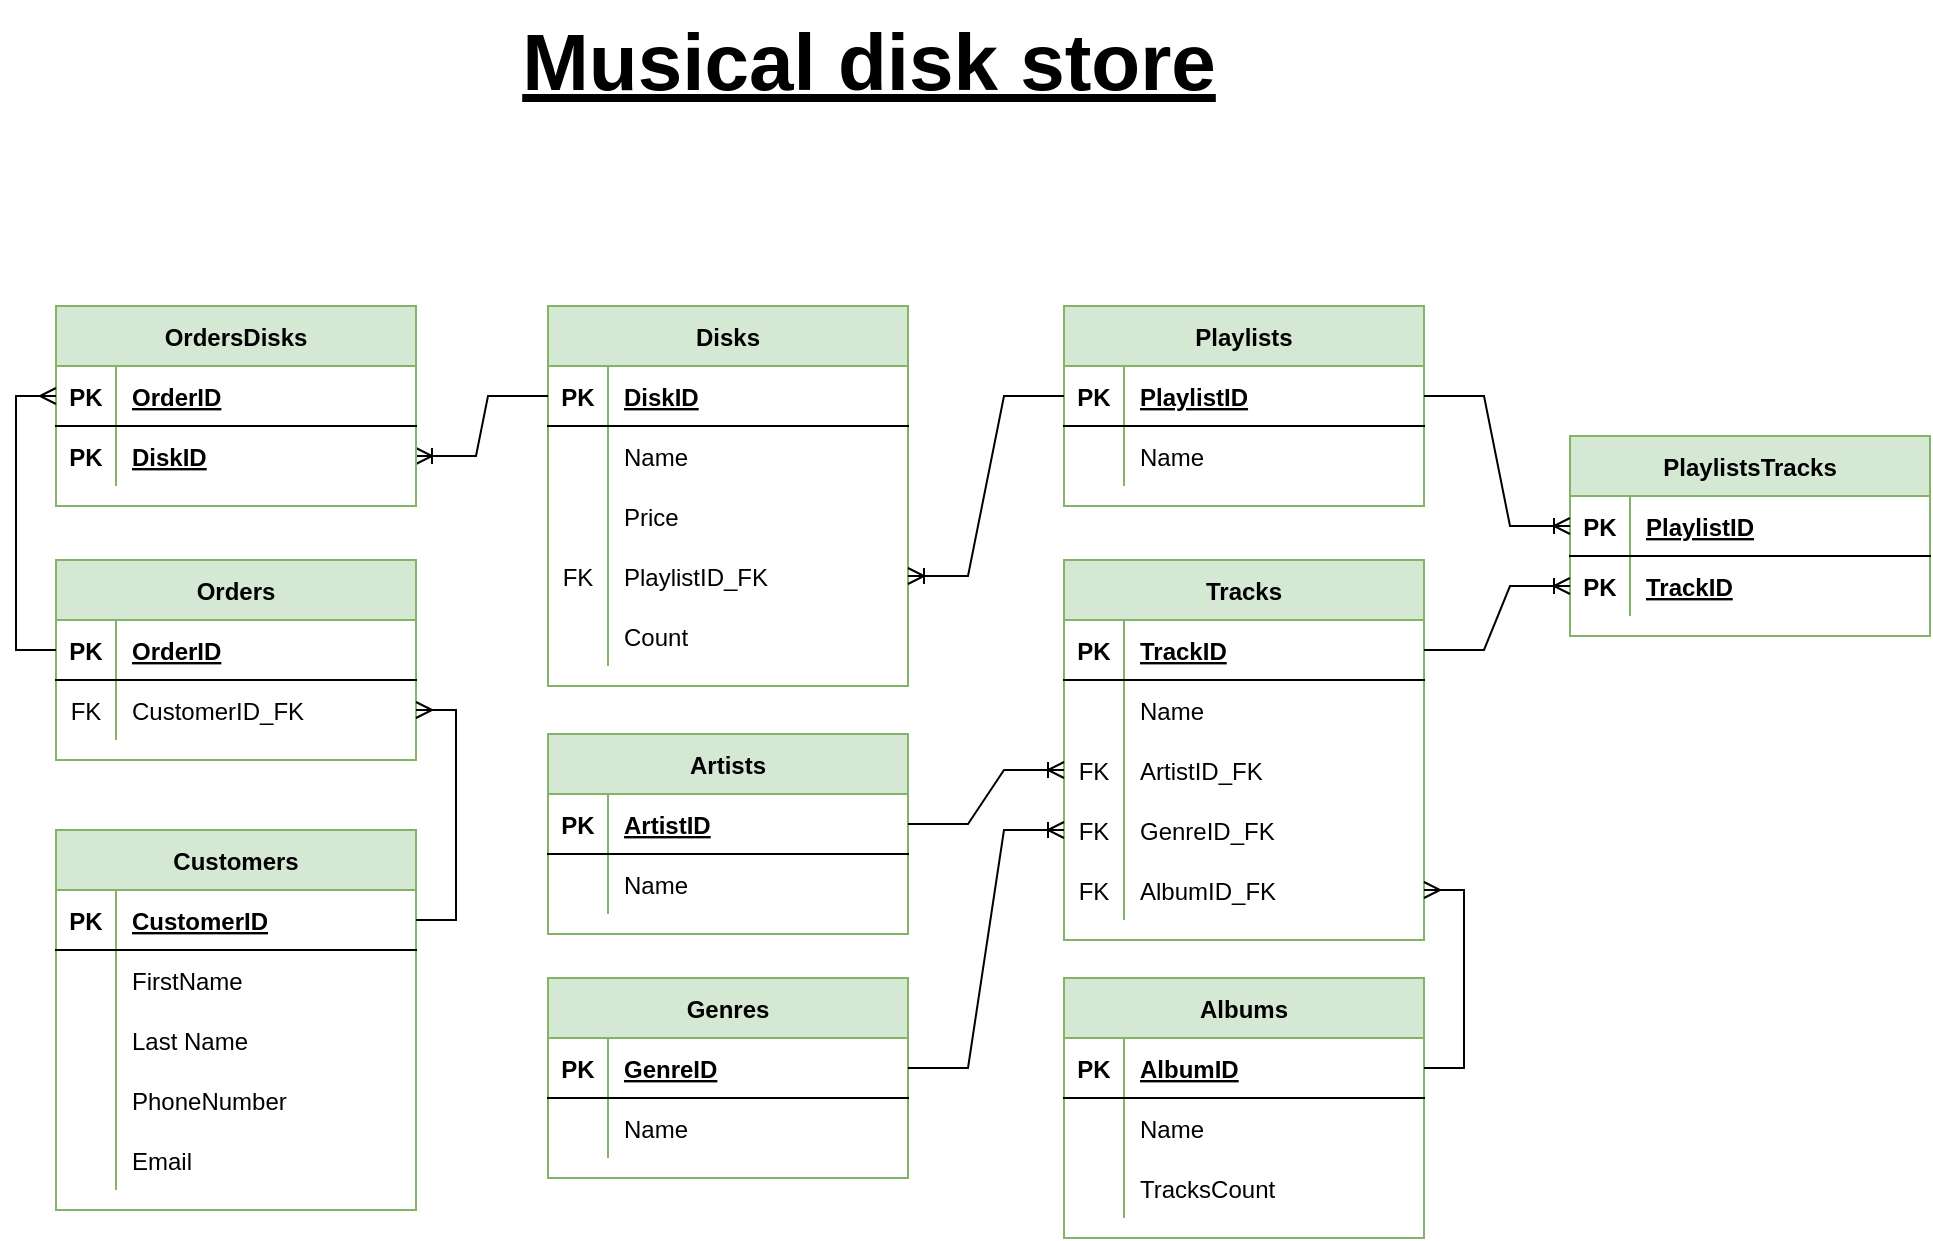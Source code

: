 <mxfile version="20.3.0" type="device"><diagram id="OMumP0ooVzmJaMu2diGv" name="Страница 1"><mxGraphModel dx="1221" dy="775" grid="0" gridSize="10" guides="1" tooltips="1" connect="1" arrows="1" fold="1" page="1" pageScale="1" pageWidth="1600" pageHeight="900" math="0" shadow="0"><root><mxCell id="0"/><mxCell id="1" parent="0"/><mxCell id="_Sg_BV7rHepRt1auxHjf-1" value="Disks" style="shape=table;startSize=30;container=1;collapsible=1;childLayout=tableLayout;fixedRows=1;rowLines=0;fontStyle=1;align=center;resizeLast=1;fillColor=#d5e8d4;strokeColor=#82b366;" vertex="1" parent="1"><mxGeometry x="588" y="301" width="180" height="190" as="geometry"/></mxCell><mxCell id="_Sg_BV7rHepRt1auxHjf-2" value="" style="shape=tableRow;horizontal=0;startSize=0;swimlaneHead=0;swimlaneBody=0;fillColor=none;collapsible=0;dropTarget=0;points=[[0,0.5],[1,0.5]];portConstraint=eastwest;top=0;left=0;right=0;bottom=1;" vertex="1" parent="_Sg_BV7rHepRt1auxHjf-1"><mxGeometry y="30" width="180" height="30" as="geometry"/></mxCell><mxCell id="_Sg_BV7rHepRt1auxHjf-3" value="PK" style="shape=partialRectangle;connectable=0;fillColor=none;top=0;left=0;bottom=0;right=0;fontStyle=1;overflow=hidden;" vertex="1" parent="_Sg_BV7rHepRt1auxHjf-2"><mxGeometry width="30" height="30" as="geometry"><mxRectangle width="30" height="30" as="alternateBounds"/></mxGeometry></mxCell><mxCell id="_Sg_BV7rHepRt1auxHjf-4" value="DiskID" style="shape=partialRectangle;connectable=0;fillColor=none;top=0;left=0;bottom=0;right=0;align=left;spacingLeft=6;fontStyle=5;overflow=hidden;" vertex="1" parent="_Sg_BV7rHepRt1auxHjf-2"><mxGeometry x="30" width="150" height="30" as="geometry"><mxRectangle width="150" height="30" as="alternateBounds"/></mxGeometry></mxCell><mxCell id="_Sg_BV7rHepRt1auxHjf-5" value="" style="shape=tableRow;horizontal=0;startSize=0;swimlaneHead=0;swimlaneBody=0;fillColor=none;collapsible=0;dropTarget=0;points=[[0,0.5],[1,0.5]];portConstraint=eastwest;top=0;left=0;right=0;bottom=0;" vertex="1" parent="_Sg_BV7rHepRt1auxHjf-1"><mxGeometry y="60" width="180" height="30" as="geometry"/></mxCell><mxCell id="_Sg_BV7rHepRt1auxHjf-6" value="" style="shape=partialRectangle;connectable=0;fillColor=none;top=0;left=0;bottom=0;right=0;editable=1;overflow=hidden;" vertex="1" parent="_Sg_BV7rHepRt1auxHjf-5"><mxGeometry width="30" height="30" as="geometry"><mxRectangle width="30" height="30" as="alternateBounds"/></mxGeometry></mxCell><mxCell id="_Sg_BV7rHepRt1auxHjf-7" value="Name" style="shape=partialRectangle;connectable=0;fillColor=none;top=0;left=0;bottom=0;right=0;align=left;spacingLeft=6;overflow=hidden;" vertex="1" parent="_Sg_BV7rHepRt1auxHjf-5"><mxGeometry x="30" width="150" height="30" as="geometry"><mxRectangle width="150" height="30" as="alternateBounds"/></mxGeometry></mxCell><mxCell id="_Sg_BV7rHepRt1auxHjf-8" value="" style="shape=tableRow;horizontal=0;startSize=0;swimlaneHead=0;swimlaneBody=0;fillColor=none;collapsible=0;dropTarget=0;points=[[0,0.5],[1,0.5]];portConstraint=eastwest;top=0;left=0;right=0;bottom=0;" vertex="1" parent="_Sg_BV7rHepRt1auxHjf-1"><mxGeometry y="90" width="180" height="30" as="geometry"/></mxCell><mxCell id="_Sg_BV7rHepRt1auxHjf-9" value="" style="shape=partialRectangle;connectable=0;fillColor=none;top=0;left=0;bottom=0;right=0;editable=1;overflow=hidden;" vertex="1" parent="_Sg_BV7rHepRt1auxHjf-8"><mxGeometry width="30" height="30" as="geometry"><mxRectangle width="30" height="30" as="alternateBounds"/></mxGeometry></mxCell><mxCell id="_Sg_BV7rHepRt1auxHjf-10" value="Price" style="shape=partialRectangle;connectable=0;fillColor=none;top=0;left=0;bottom=0;right=0;align=left;spacingLeft=6;overflow=hidden;" vertex="1" parent="_Sg_BV7rHepRt1auxHjf-8"><mxGeometry x="30" width="150" height="30" as="geometry"><mxRectangle width="150" height="30" as="alternateBounds"/></mxGeometry></mxCell><mxCell id="_Sg_BV7rHepRt1auxHjf-53" value="" style="shape=tableRow;horizontal=0;startSize=0;swimlaneHead=0;swimlaneBody=0;fillColor=none;collapsible=0;dropTarget=0;points=[[0,0.5],[1,0.5]];portConstraint=eastwest;top=0;left=0;right=0;bottom=0;" vertex="1" parent="_Sg_BV7rHepRt1auxHjf-1"><mxGeometry y="120" width="180" height="30" as="geometry"/></mxCell><mxCell id="_Sg_BV7rHepRt1auxHjf-54" value="FK" style="shape=partialRectangle;connectable=0;fillColor=none;top=0;left=0;bottom=0;right=0;editable=1;overflow=hidden;" vertex="1" parent="_Sg_BV7rHepRt1auxHjf-53"><mxGeometry width="30" height="30" as="geometry"><mxRectangle width="30" height="30" as="alternateBounds"/></mxGeometry></mxCell><mxCell id="_Sg_BV7rHepRt1auxHjf-55" value="PlaylistID_FK" style="shape=partialRectangle;connectable=0;fillColor=none;top=0;left=0;bottom=0;right=0;align=left;spacingLeft=6;overflow=hidden;" vertex="1" parent="_Sg_BV7rHepRt1auxHjf-53"><mxGeometry x="30" width="150" height="30" as="geometry"><mxRectangle width="150" height="30" as="alternateBounds"/></mxGeometry></mxCell><mxCell id="_Sg_BV7rHepRt1auxHjf-140" value="" style="shape=tableRow;horizontal=0;startSize=0;swimlaneHead=0;swimlaneBody=0;fillColor=none;collapsible=0;dropTarget=0;points=[[0,0.5],[1,0.5]];portConstraint=eastwest;top=0;left=0;right=0;bottom=0;" vertex="1" parent="_Sg_BV7rHepRt1auxHjf-1"><mxGeometry y="150" width="180" height="30" as="geometry"/></mxCell><mxCell id="_Sg_BV7rHepRt1auxHjf-141" value="" style="shape=partialRectangle;connectable=0;fillColor=none;top=0;left=0;bottom=0;right=0;editable=1;overflow=hidden;" vertex="1" parent="_Sg_BV7rHepRt1auxHjf-140"><mxGeometry width="30" height="30" as="geometry"><mxRectangle width="30" height="30" as="alternateBounds"/></mxGeometry></mxCell><mxCell id="_Sg_BV7rHepRt1auxHjf-142" value="Count" style="shape=partialRectangle;connectable=0;fillColor=none;top=0;left=0;bottom=0;right=0;align=left;spacingLeft=6;overflow=hidden;" vertex="1" parent="_Sg_BV7rHepRt1auxHjf-140"><mxGeometry x="30" width="150" height="30" as="geometry"><mxRectangle width="150" height="30" as="alternateBounds"/></mxGeometry></mxCell><mxCell id="_Sg_BV7rHepRt1auxHjf-14" value="Artists" style="shape=table;startSize=30;container=1;collapsible=1;childLayout=tableLayout;fixedRows=1;rowLines=0;fontStyle=1;align=center;resizeLast=1;fillColor=#d5e8d4;strokeColor=#82b366;" vertex="1" parent="1"><mxGeometry x="588" y="515" width="180" height="100" as="geometry"/></mxCell><mxCell id="_Sg_BV7rHepRt1auxHjf-15" value="" style="shape=tableRow;horizontal=0;startSize=0;swimlaneHead=0;swimlaneBody=0;fillColor=none;collapsible=0;dropTarget=0;points=[[0,0.5],[1,0.5]];portConstraint=eastwest;top=0;left=0;right=0;bottom=1;" vertex="1" parent="_Sg_BV7rHepRt1auxHjf-14"><mxGeometry y="30" width="180" height="30" as="geometry"/></mxCell><mxCell id="_Sg_BV7rHepRt1auxHjf-16" value="PK" style="shape=partialRectangle;connectable=0;fillColor=none;top=0;left=0;bottom=0;right=0;fontStyle=1;overflow=hidden;" vertex="1" parent="_Sg_BV7rHepRt1auxHjf-15"><mxGeometry width="30" height="30" as="geometry"><mxRectangle width="30" height="30" as="alternateBounds"/></mxGeometry></mxCell><mxCell id="_Sg_BV7rHepRt1auxHjf-17" value="ArtistID" style="shape=partialRectangle;connectable=0;fillColor=none;top=0;left=0;bottom=0;right=0;align=left;spacingLeft=6;fontStyle=5;overflow=hidden;" vertex="1" parent="_Sg_BV7rHepRt1auxHjf-15"><mxGeometry x="30" width="150" height="30" as="geometry"><mxRectangle width="150" height="30" as="alternateBounds"/></mxGeometry></mxCell><mxCell id="_Sg_BV7rHepRt1auxHjf-18" value="" style="shape=tableRow;horizontal=0;startSize=0;swimlaneHead=0;swimlaneBody=0;fillColor=none;collapsible=0;dropTarget=0;points=[[0,0.5],[1,0.5]];portConstraint=eastwest;top=0;left=0;right=0;bottom=0;" vertex="1" parent="_Sg_BV7rHepRt1auxHjf-14"><mxGeometry y="60" width="180" height="30" as="geometry"/></mxCell><mxCell id="_Sg_BV7rHepRt1auxHjf-19" value="" style="shape=partialRectangle;connectable=0;fillColor=none;top=0;left=0;bottom=0;right=0;editable=1;overflow=hidden;" vertex="1" parent="_Sg_BV7rHepRt1auxHjf-18"><mxGeometry width="30" height="30" as="geometry"><mxRectangle width="30" height="30" as="alternateBounds"/></mxGeometry></mxCell><mxCell id="_Sg_BV7rHepRt1auxHjf-20" value="Name" style="shape=partialRectangle;connectable=0;fillColor=none;top=0;left=0;bottom=0;right=0;align=left;spacingLeft=6;overflow=hidden;" vertex="1" parent="_Sg_BV7rHepRt1auxHjf-18"><mxGeometry x="30" width="150" height="30" as="geometry"><mxRectangle width="150" height="30" as="alternateBounds"/></mxGeometry></mxCell><mxCell id="_Sg_BV7rHepRt1auxHjf-27" value="Genres" style="shape=table;startSize=30;container=1;collapsible=1;childLayout=tableLayout;fixedRows=1;rowLines=0;fontStyle=1;align=center;resizeLast=1;fillColor=#d5e8d4;strokeColor=#82b366;" vertex="1" parent="1"><mxGeometry x="588" y="637" width="180" height="100" as="geometry"/></mxCell><mxCell id="_Sg_BV7rHepRt1auxHjf-28" value="" style="shape=tableRow;horizontal=0;startSize=0;swimlaneHead=0;swimlaneBody=0;fillColor=none;collapsible=0;dropTarget=0;points=[[0,0.5],[1,0.5]];portConstraint=eastwest;top=0;left=0;right=0;bottom=1;" vertex="1" parent="_Sg_BV7rHepRt1auxHjf-27"><mxGeometry y="30" width="180" height="30" as="geometry"/></mxCell><mxCell id="_Sg_BV7rHepRt1auxHjf-29" value="PK" style="shape=partialRectangle;connectable=0;fillColor=none;top=0;left=0;bottom=0;right=0;fontStyle=1;overflow=hidden;" vertex="1" parent="_Sg_BV7rHepRt1auxHjf-28"><mxGeometry width="30" height="30" as="geometry"><mxRectangle width="30" height="30" as="alternateBounds"/></mxGeometry></mxCell><mxCell id="_Sg_BV7rHepRt1auxHjf-30" value="GenreID" style="shape=partialRectangle;connectable=0;fillColor=none;top=0;left=0;bottom=0;right=0;align=left;spacingLeft=6;fontStyle=5;overflow=hidden;" vertex="1" parent="_Sg_BV7rHepRt1auxHjf-28"><mxGeometry x="30" width="150" height="30" as="geometry"><mxRectangle width="150" height="30" as="alternateBounds"/></mxGeometry></mxCell><mxCell id="_Sg_BV7rHepRt1auxHjf-31" value="" style="shape=tableRow;horizontal=0;startSize=0;swimlaneHead=0;swimlaneBody=0;fillColor=none;collapsible=0;dropTarget=0;points=[[0,0.5],[1,0.5]];portConstraint=eastwest;top=0;left=0;right=0;bottom=0;" vertex="1" parent="_Sg_BV7rHepRt1auxHjf-27"><mxGeometry y="60" width="180" height="30" as="geometry"/></mxCell><mxCell id="_Sg_BV7rHepRt1auxHjf-32" value="" style="shape=partialRectangle;connectable=0;fillColor=none;top=0;left=0;bottom=0;right=0;editable=1;overflow=hidden;" vertex="1" parent="_Sg_BV7rHepRt1auxHjf-31"><mxGeometry width="30" height="30" as="geometry"><mxRectangle width="30" height="30" as="alternateBounds"/></mxGeometry></mxCell><mxCell id="_Sg_BV7rHepRt1auxHjf-33" value="Name" style="shape=partialRectangle;connectable=0;fillColor=none;top=0;left=0;bottom=0;right=0;align=left;spacingLeft=6;overflow=hidden;" vertex="1" parent="_Sg_BV7rHepRt1auxHjf-31"><mxGeometry x="30" width="150" height="30" as="geometry"><mxRectangle width="150" height="30" as="alternateBounds"/></mxGeometry></mxCell><mxCell id="_Sg_BV7rHepRt1auxHjf-57" value="Tracks" style="shape=table;startSize=30;container=1;collapsible=1;childLayout=tableLayout;fixedRows=1;rowLines=0;fontStyle=1;align=center;resizeLast=1;fillColor=#d5e8d4;strokeColor=#82b366;" vertex="1" parent="1"><mxGeometry x="846" y="428" width="180" height="190" as="geometry"/></mxCell><mxCell id="_Sg_BV7rHepRt1auxHjf-58" value="" style="shape=tableRow;horizontal=0;startSize=0;swimlaneHead=0;swimlaneBody=0;fillColor=none;collapsible=0;dropTarget=0;points=[[0,0.5],[1,0.5]];portConstraint=eastwest;top=0;left=0;right=0;bottom=1;" vertex="1" parent="_Sg_BV7rHepRt1auxHjf-57"><mxGeometry y="30" width="180" height="30" as="geometry"/></mxCell><mxCell id="_Sg_BV7rHepRt1auxHjf-59" value="PK" style="shape=partialRectangle;connectable=0;fillColor=none;top=0;left=0;bottom=0;right=0;fontStyle=1;overflow=hidden;" vertex="1" parent="_Sg_BV7rHepRt1auxHjf-58"><mxGeometry width="30" height="30" as="geometry"><mxRectangle width="30" height="30" as="alternateBounds"/></mxGeometry></mxCell><mxCell id="_Sg_BV7rHepRt1auxHjf-60" value="TrackID" style="shape=partialRectangle;connectable=0;fillColor=none;top=0;left=0;bottom=0;right=0;align=left;spacingLeft=6;fontStyle=5;overflow=hidden;" vertex="1" parent="_Sg_BV7rHepRt1auxHjf-58"><mxGeometry x="30" width="150" height="30" as="geometry"><mxRectangle width="150" height="30" as="alternateBounds"/></mxGeometry></mxCell><mxCell id="_Sg_BV7rHepRt1auxHjf-61" value="" style="shape=tableRow;horizontal=0;startSize=0;swimlaneHead=0;swimlaneBody=0;fillColor=none;collapsible=0;dropTarget=0;points=[[0,0.5],[1,0.5]];portConstraint=eastwest;top=0;left=0;right=0;bottom=0;" vertex="1" parent="_Sg_BV7rHepRt1auxHjf-57"><mxGeometry y="60" width="180" height="30" as="geometry"/></mxCell><mxCell id="_Sg_BV7rHepRt1auxHjf-62" value="" style="shape=partialRectangle;connectable=0;fillColor=none;top=0;left=0;bottom=0;right=0;editable=1;overflow=hidden;" vertex="1" parent="_Sg_BV7rHepRt1auxHjf-61"><mxGeometry width="30" height="30" as="geometry"><mxRectangle width="30" height="30" as="alternateBounds"/></mxGeometry></mxCell><mxCell id="_Sg_BV7rHepRt1auxHjf-63" value="Name" style="shape=partialRectangle;connectable=0;fillColor=none;top=0;left=0;bottom=0;right=0;align=left;spacingLeft=6;overflow=hidden;" vertex="1" parent="_Sg_BV7rHepRt1auxHjf-61"><mxGeometry x="30" width="150" height="30" as="geometry"><mxRectangle width="150" height="30" as="alternateBounds"/></mxGeometry></mxCell><mxCell id="_Sg_BV7rHepRt1auxHjf-67" value="" style="shape=tableRow;horizontal=0;startSize=0;swimlaneHead=0;swimlaneBody=0;fillColor=none;collapsible=0;dropTarget=0;points=[[0,0.5],[1,0.5]];portConstraint=eastwest;top=0;left=0;right=0;bottom=0;" vertex="1" parent="_Sg_BV7rHepRt1auxHjf-57"><mxGeometry y="90" width="180" height="30" as="geometry"/></mxCell><mxCell id="_Sg_BV7rHepRt1auxHjf-68" value="FK" style="shape=partialRectangle;connectable=0;fillColor=none;top=0;left=0;bottom=0;right=0;editable=1;overflow=hidden;" vertex="1" parent="_Sg_BV7rHepRt1auxHjf-67"><mxGeometry width="30" height="30" as="geometry"><mxRectangle width="30" height="30" as="alternateBounds"/></mxGeometry></mxCell><mxCell id="_Sg_BV7rHepRt1auxHjf-69" value="ArtistID_FK" style="shape=partialRectangle;connectable=0;fillColor=none;top=0;left=0;bottom=0;right=0;align=left;spacingLeft=6;overflow=hidden;" vertex="1" parent="_Sg_BV7rHepRt1auxHjf-67"><mxGeometry x="30" width="150" height="30" as="geometry"><mxRectangle width="150" height="30" as="alternateBounds"/></mxGeometry></mxCell><mxCell id="_Sg_BV7rHepRt1auxHjf-77" value="" style="shape=tableRow;horizontal=0;startSize=0;swimlaneHead=0;swimlaneBody=0;fillColor=none;collapsible=0;dropTarget=0;points=[[0,0.5],[1,0.5]];portConstraint=eastwest;top=0;left=0;right=0;bottom=0;" vertex="1" parent="_Sg_BV7rHepRt1auxHjf-57"><mxGeometry y="120" width="180" height="30" as="geometry"/></mxCell><mxCell id="_Sg_BV7rHepRt1auxHjf-78" value="FK" style="shape=partialRectangle;connectable=0;fillColor=none;top=0;left=0;bottom=0;right=0;editable=1;overflow=hidden;" vertex="1" parent="_Sg_BV7rHepRt1auxHjf-77"><mxGeometry width="30" height="30" as="geometry"><mxRectangle width="30" height="30" as="alternateBounds"/></mxGeometry></mxCell><mxCell id="_Sg_BV7rHepRt1auxHjf-79" value="GenreID_FK" style="shape=partialRectangle;connectable=0;fillColor=none;top=0;left=0;bottom=0;right=0;align=left;spacingLeft=6;overflow=hidden;" vertex="1" parent="_Sg_BV7rHepRt1auxHjf-77"><mxGeometry x="30" width="150" height="30" as="geometry"><mxRectangle width="150" height="30" as="alternateBounds"/></mxGeometry></mxCell><mxCell id="_Sg_BV7rHepRt1auxHjf-153" value="" style="shape=tableRow;horizontal=0;startSize=0;swimlaneHead=0;swimlaneBody=0;fillColor=none;collapsible=0;dropTarget=0;points=[[0,0.5],[1,0.5]];portConstraint=eastwest;top=0;left=0;right=0;bottom=0;" vertex="1" parent="_Sg_BV7rHepRt1auxHjf-57"><mxGeometry y="150" width="180" height="30" as="geometry"/></mxCell><mxCell id="_Sg_BV7rHepRt1auxHjf-154" value="FK" style="shape=partialRectangle;connectable=0;fillColor=none;top=0;left=0;bottom=0;right=0;editable=1;overflow=hidden;" vertex="1" parent="_Sg_BV7rHepRt1auxHjf-153"><mxGeometry width="30" height="30" as="geometry"><mxRectangle width="30" height="30" as="alternateBounds"/></mxGeometry></mxCell><mxCell id="_Sg_BV7rHepRt1auxHjf-155" value="AlbumID_FK" style="shape=partialRectangle;connectable=0;fillColor=none;top=0;left=0;bottom=0;right=0;align=left;spacingLeft=6;overflow=hidden;" vertex="1" parent="_Sg_BV7rHepRt1auxHjf-153"><mxGeometry x="30" width="150" height="30" as="geometry"><mxRectangle width="150" height="30" as="alternateBounds"/></mxGeometry></mxCell><mxCell id="_Sg_BV7rHepRt1auxHjf-80" value="Playlists" style="shape=table;startSize=30;container=1;collapsible=1;childLayout=tableLayout;fixedRows=1;rowLines=0;fontStyle=1;align=center;resizeLast=1;fillColor=#d5e8d4;strokeColor=#82b366;" vertex="1" parent="1"><mxGeometry x="846" y="301" width="180" height="100" as="geometry"/></mxCell><mxCell id="_Sg_BV7rHepRt1auxHjf-81" value="" style="shape=tableRow;horizontal=0;startSize=0;swimlaneHead=0;swimlaneBody=0;fillColor=none;collapsible=0;dropTarget=0;points=[[0,0.5],[1,0.5]];portConstraint=eastwest;top=0;left=0;right=0;bottom=1;" vertex="1" parent="_Sg_BV7rHepRt1auxHjf-80"><mxGeometry y="30" width="180" height="30" as="geometry"/></mxCell><mxCell id="_Sg_BV7rHepRt1auxHjf-82" value="PK" style="shape=partialRectangle;connectable=0;fillColor=none;top=0;left=0;bottom=0;right=0;fontStyle=1;overflow=hidden;" vertex="1" parent="_Sg_BV7rHepRt1auxHjf-81"><mxGeometry width="30" height="30" as="geometry"><mxRectangle width="30" height="30" as="alternateBounds"/></mxGeometry></mxCell><mxCell id="_Sg_BV7rHepRt1auxHjf-83" value="PlaylistID" style="shape=partialRectangle;connectable=0;fillColor=none;top=0;left=0;bottom=0;right=0;align=left;spacingLeft=6;fontStyle=5;overflow=hidden;" vertex="1" parent="_Sg_BV7rHepRt1auxHjf-81"><mxGeometry x="30" width="150" height="30" as="geometry"><mxRectangle width="150" height="30" as="alternateBounds"/></mxGeometry></mxCell><mxCell id="_Sg_BV7rHepRt1auxHjf-84" value="" style="shape=tableRow;horizontal=0;startSize=0;swimlaneHead=0;swimlaneBody=0;fillColor=none;collapsible=0;dropTarget=0;points=[[0,0.5],[1,0.5]];portConstraint=eastwest;top=0;left=0;right=0;bottom=0;" vertex="1" parent="_Sg_BV7rHepRt1auxHjf-80"><mxGeometry y="60" width="180" height="30" as="geometry"/></mxCell><mxCell id="_Sg_BV7rHepRt1auxHjf-85" value="" style="shape=partialRectangle;connectable=0;fillColor=none;top=0;left=0;bottom=0;right=0;editable=1;overflow=hidden;" vertex="1" parent="_Sg_BV7rHepRt1auxHjf-84"><mxGeometry width="30" height="30" as="geometry"><mxRectangle width="30" height="30" as="alternateBounds"/></mxGeometry></mxCell><mxCell id="_Sg_BV7rHepRt1auxHjf-86" value="Name" style="shape=partialRectangle;connectable=0;fillColor=none;top=0;left=0;bottom=0;right=0;align=left;spacingLeft=6;overflow=hidden;" vertex="1" parent="_Sg_BV7rHepRt1auxHjf-84"><mxGeometry x="30" width="150" height="30" as="geometry"><mxRectangle width="150" height="30" as="alternateBounds"/></mxGeometry></mxCell><mxCell id="_Sg_BV7rHepRt1auxHjf-87" value="PlaylistsTracks" style="shape=table;startSize=30;container=1;collapsible=1;childLayout=tableLayout;fixedRows=1;rowLines=0;fontStyle=1;align=center;resizeLast=1;fillColor=#d5e8d4;strokeColor=#82b366;" vertex="1" parent="1"><mxGeometry x="1099" y="366" width="180" height="100" as="geometry"/></mxCell><mxCell id="_Sg_BV7rHepRt1auxHjf-88" value="" style="shape=tableRow;horizontal=0;startSize=0;swimlaneHead=0;swimlaneBody=0;fillColor=none;collapsible=0;dropTarget=0;points=[[0,0.5],[1,0.5]];portConstraint=eastwest;top=0;left=0;right=0;bottom=1;" vertex="1" parent="_Sg_BV7rHepRt1auxHjf-87"><mxGeometry y="30" width="180" height="30" as="geometry"/></mxCell><mxCell id="_Sg_BV7rHepRt1auxHjf-89" value="PK" style="shape=partialRectangle;connectable=0;fillColor=none;top=0;left=0;bottom=0;right=0;fontStyle=1;overflow=hidden;" vertex="1" parent="_Sg_BV7rHepRt1auxHjf-88"><mxGeometry width="30" height="30" as="geometry"><mxRectangle width="30" height="30" as="alternateBounds"/></mxGeometry></mxCell><mxCell id="_Sg_BV7rHepRt1auxHjf-90" value="PlaylistID" style="shape=partialRectangle;connectable=0;fillColor=none;top=0;left=0;bottom=0;right=0;align=left;spacingLeft=6;fontStyle=5;overflow=hidden;" vertex="1" parent="_Sg_BV7rHepRt1auxHjf-88"><mxGeometry x="30" width="150" height="30" as="geometry"><mxRectangle width="150" height="30" as="alternateBounds"/></mxGeometry></mxCell><mxCell id="_Sg_BV7rHepRt1auxHjf-91" value="" style="shape=tableRow;horizontal=0;startSize=0;swimlaneHead=0;swimlaneBody=0;fillColor=none;collapsible=0;dropTarget=0;points=[[0,0.5],[1,0.5]];portConstraint=eastwest;top=0;left=0;right=0;bottom=0;" vertex="1" parent="_Sg_BV7rHepRt1auxHjf-87"><mxGeometry y="60" width="180" height="30" as="geometry"/></mxCell><mxCell id="_Sg_BV7rHepRt1auxHjf-92" value="PK" style="shape=partialRectangle;connectable=0;fillColor=none;top=0;left=0;bottom=0;right=0;editable=1;overflow=hidden;fontStyle=1" vertex="1" parent="_Sg_BV7rHepRt1auxHjf-91"><mxGeometry width="30" height="30" as="geometry"><mxRectangle width="30" height="30" as="alternateBounds"/></mxGeometry></mxCell><mxCell id="_Sg_BV7rHepRt1auxHjf-93" value="TrackID" style="shape=partialRectangle;connectable=0;fillColor=none;top=0;left=0;bottom=0;right=0;align=left;spacingLeft=6;overflow=hidden;fontStyle=5" vertex="1" parent="_Sg_BV7rHepRt1auxHjf-91"><mxGeometry x="30" width="150" height="30" as="geometry"><mxRectangle width="150" height="30" as="alternateBounds"/></mxGeometry></mxCell><mxCell id="_Sg_BV7rHepRt1auxHjf-94" value="" style="edgeStyle=entityRelationEdgeStyle;fontSize=12;html=1;endArrow=ERoneToMany;rounded=0;exitX=1;exitY=0.5;exitDx=0;exitDy=0;entryX=0;entryY=0.5;entryDx=0;entryDy=0;" edge="1" parent="1" source="_Sg_BV7rHepRt1auxHjf-58" target="_Sg_BV7rHepRt1auxHjf-91"><mxGeometry width="100" height="100" relative="1" as="geometry"><mxPoint x="1048" y="704" as="sourcePoint"/><mxPoint x="1148" y="604" as="targetPoint"/></mxGeometry></mxCell><mxCell id="_Sg_BV7rHepRt1auxHjf-95" value="" style="edgeStyle=entityRelationEdgeStyle;fontSize=12;html=1;endArrow=ERoneToMany;rounded=0;exitX=1;exitY=0.5;exitDx=0;exitDy=0;entryX=0;entryY=0.5;entryDx=0;entryDy=0;" edge="1" parent="1" source="_Sg_BV7rHepRt1auxHjf-81" target="_Sg_BV7rHepRt1auxHjf-88"><mxGeometry width="100" height="100" relative="1" as="geometry"><mxPoint x="1036" y="509" as="sourcePoint"/><mxPoint x="1109" y="451" as="targetPoint"/></mxGeometry></mxCell><mxCell id="_Sg_BV7rHepRt1auxHjf-96" value="" style="edgeStyle=entityRelationEdgeStyle;fontSize=12;html=1;endArrow=ERoneToMany;rounded=0;entryX=1;entryY=0.5;entryDx=0;entryDy=0;exitX=0;exitY=0.5;exitDx=0;exitDy=0;" edge="1" parent="1" source="_Sg_BV7rHepRt1auxHjf-81" target="_Sg_BV7rHepRt1auxHjf-53"><mxGeometry width="100" height="100" relative="1" as="geometry"><mxPoint x="528" y="617" as="sourcePoint"/><mxPoint x="598" y="464" as="targetPoint"/></mxGeometry></mxCell><mxCell id="_Sg_BV7rHepRt1auxHjf-97" value="" style="edgeStyle=entityRelationEdgeStyle;fontSize=12;html=1;endArrow=ERoneToMany;rounded=0;entryX=0;entryY=0.5;entryDx=0;entryDy=0;exitX=1;exitY=0.5;exitDx=0;exitDy=0;" edge="1" parent="1" source="_Sg_BV7rHepRt1auxHjf-15" target="_Sg_BV7rHepRt1auxHjf-67"><mxGeometry width="100" height="100" relative="1" as="geometry"><mxPoint x="528" y="586" as="sourcePoint"/><mxPoint x="598" y="434" as="targetPoint"/></mxGeometry></mxCell><mxCell id="_Sg_BV7rHepRt1auxHjf-98" value="" style="edgeStyle=entityRelationEdgeStyle;fontSize=12;html=1;endArrow=ERoneToMany;rounded=0;entryX=0;entryY=0.5;entryDx=0;entryDy=0;exitX=1;exitY=0.5;exitDx=0;exitDy=0;" edge="1" parent="1" source="_Sg_BV7rHepRt1auxHjf-28" target="_Sg_BV7rHepRt1auxHjf-77"><mxGeometry width="100" height="100" relative="1" as="geometry"><mxPoint x="528" y="569" as="sourcePoint"/><mxPoint x="856" y="569" as="targetPoint"/></mxGeometry></mxCell><mxCell id="_Sg_BV7rHepRt1auxHjf-99" value="Orders" style="shape=table;startSize=30;container=1;collapsible=1;childLayout=tableLayout;fixedRows=1;rowLines=0;fontStyle=1;align=center;resizeLast=1;fillColor=#d5e8d4;strokeColor=#82b366;" vertex="1" parent="1"><mxGeometry x="342" y="428" width="180" height="100" as="geometry"/></mxCell><mxCell id="_Sg_BV7rHepRt1auxHjf-100" value="" style="shape=tableRow;horizontal=0;startSize=0;swimlaneHead=0;swimlaneBody=0;fillColor=none;collapsible=0;dropTarget=0;points=[[0,0.5],[1,0.5]];portConstraint=eastwest;top=0;left=0;right=0;bottom=1;" vertex="1" parent="_Sg_BV7rHepRt1auxHjf-99"><mxGeometry y="30" width="180" height="30" as="geometry"/></mxCell><mxCell id="_Sg_BV7rHepRt1auxHjf-101" value="PK" style="shape=partialRectangle;connectable=0;fillColor=none;top=0;left=0;bottom=0;right=0;fontStyle=1;overflow=hidden;" vertex="1" parent="_Sg_BV7rHepRt1auxHjf-100"><mxGeometry width="30" height="30" as="geometry"><mxRectangle width="30" height="30" as="alternateBounds"/></mxGeometry></mxCell><mxCell id="_Sg_BV7rHepRt1auxHjf-102" value="OrderID" style="shape=partialRectangle;connectable=0;fillColor=none;top=0;left=0;bottom=0;right=0;align=left;spacingLeft=6;fontStyle=5;overflow=hidden;" vertex="1" parent="_Sg_BV7rHepRt1auxHjf-100"><mxGeometry x="30" width="150" height="30" as="geometry"><mxRectangle width="150" height="30" as="alternateBounds"/></mxGeometry></mxCell><mxCell id="_Sg_BV7rHepRt1auxHjf-113" value="" style="shape=tableRow;horizontal=0;startSize=0;swimlaneHead=0;swimlaneBody=0;fillColor=none;collapsible=0;dropTarget=0;points=[[0,0.5],[1,0.5]];portConstraint=eastwest;top=0;left=0;right=0;bottom=0;" vertex="1" parent="_Sg_BV7rHepRt1auxHjf-99"><mxGeometry y="60" width="180" height="30" as="geometry"/></mxCell><mxCell id="_Sg_BV7rHepRt1auxHjf-114" value="FK" style="shape=partialRectangle;connectable=0;fillColor=none;top=0;left=0;bottom=0;right=0;editable=1;overflow=hidden;" vertex="1" parent="_Sg_BV7rHepRt1auxHjf-113"><mxGeometry width="30" height="30" as="geometry"><mxRectangle width="30" height="30" as="alternateBounds"/></mxGeometry></mxCell><mxCell id="_Sg_BV7rHepRt1auxHjf-115" value="CustomerID_FK" style="shape=partialRectangle;connectable=0;fillColor=none;top=0;left=0;bottom=0;right=0;align=left;spacingLeft=6;overflow=hidden;" vertex="1" parent="_Sg_BV7rHepRt1auxHjf-113"><mxGeometry x="30" width="150" height="30" as="geometry"><mxRectangle width="150" height="30" as="alternateBounds"/></mxGeometry></mxCell><mxCell id="_Sg_BV7rHepRt1auxHjf-106" value="Customers" style="shape=table;startSize=30;container=1;collapsible=1;childLayout=tableLayout;fixedRows=1;rowLines=0;fontStyle=1;align=center;resizeLast=1;fillColor=#d5e8d4;strokeColor=#82b366;" vertex="1" parent="1"><mxGeometry x="342" y="563" width="180" height="190" as="geometry"/></mxCell><mxCell id="_Sg_BV7rHepRt1auxHjf-107" value="" style="shape=tableRow;horizontal=0;startSize=0;swimlaneHead=0;swimlaneBody=0;fillColor=none;collapsible=0;dropTarget=0;points=[[0,0.5],[1,0.5]];portConstraint=eastwest;top=0;left=0;right=0;bottom=1;" vertex="1" parent="_Sg_BV7rHepRt1auxHjf-106"><mxGeometry y="30" width="180" height="30" as="geometry"/></mxCell><mxCell id="_Sg_BV7rHepRt1auxHjf-108" value="PK" style="shape=partialRectangle;connectable=0;fillColor=none;top=0;left=0;bottom=0;right=0;fontStyle=1;overflow=hidden;" vertex="1" parent="_Sg_BV7rHepRt1auxHjf-107"><mxGeometry width="30" height="30" as="geometry"><mxRectangle width="30" height="30" as="alternateBounds"/></mxGeometry></mxCell><mxCell id="_Sg_BV7rHepRt1auxHjf-109" value="CustomerID" style="shape=partialRectangle;connectable=0;fillColor=none;top=0;left=0;bottom=0;right=0;align=left;spacingLeft=6;fontStyle=5;overflow=hidden;" vertex="1" parent="_Sg_BV7rHepRt1auxHjf-107"><mxGeometry x="30" width="150" height="30" as="geometry"><mxRectangle width="150" height="30" as="alternateBounds"/></mxGeometry></mxCell><mxCell id="_Sg_BV7rHepRt1auxHjf-110" value="" style="shape=tableRow;horizontal=0;startSize=0;swimlaneHead=0;swimlaneBody=0;fillColor=none;collapsible=0;dropTarget=0;points=[[0,0.5],[1,0.5]];portConstraint=eastwest;top=0;left=0;right=0;bottom=0;" vertex="1" parent="_Sg_BV7rHepRt1auxHjf-106"><mxGeometry y="60" width="180" height="30" as="geometry"/></mxCell><mxCell id="_Sg_BV7rHepRt1auxHjf-111" value="" style="shape=partialRectangle;connectable=0;fillColor=none;top=0;left=0;bottom=0;right=0;editable=1;overflow=hidden;" vertex="1" parent="_Sg_BV7rHepRt1auxHjf-110"><mxGeometry width="30" height="30" as="geometry"><mxRectangle width="30" height="30" as="alternateBounds"/></mxGeometry></mxCell><mxCell id="_Sg_BV7rHepRt1auxHjf-112" value="FirstName" style="shape=partialRectangle;connectable=0;fillColor=none;top=0;left=0;bottom=0;right=0;align=left;spacingLeft=6;overflow=hidden;" vertex="1" parent="_Sg_BV7rHepRt1auxHjf-110"><mxGeometry x="30" width="150" height="30" as="geometry"><mxRectangle width="150" height="30" as="alternateBounds"/></mxGeometry></mxCell><mxCell id="_Sg_BV7rHepRt1auxHjf-116" value="" style="shape=tableRow;horizontal=0;startSize=0;swimlaneHead=0;swimlaneBody=0;fillColor=none;collapsible=0;dropTarget=0;points=[[0,0.5],[1,0.5]];portConstraint=eastwest;top=0;left=0;right=0;bottom=0;" vertex="1" parent="_Sg_BV7rHepRt1auxHjf-106"><mxGeometry y="90" width="180" height="30" as="geometry"/></mxCell><mxCell id="_Sg_BV7rHepRt1auxHjf-117" value="" style="shape=partialRectangle;connectable=0;fillColor=none;top=0;left=0;bottom=0;right=0;editable=1;overflow=hidden;" vertex="1" parent="_Sg_BV7rHepRt1auxHjf-116"><mxGeometry width="30" height="30" as="geometry"><mxRectangle width="30" height="30" as="alternateBounds"/></mxGeometry></mxCell><mxCell id="_Sg_BV7rHepRt1auxHjf-118" value="Last Name" style="shape=partialRectangle;connectable=0;fillColor=none;top=0;left=0;bottom=0;right=0;align=left;spacingLeft=6;overflow=hidden;" vertex="1" parent="_Sg_BV7rHepRt1auxHjf-116"><mxGeometry x="30" width="150" height="30" as="geometry"><mxRectangle width="150" height="30" as="alternateBounds"/></mxGeometry></mxCell><mxCell id="_Sg_BV7rHepRt1auxHjf-119" value="" style="shape=tableRow;horizontal=0;startSize=0;swimlaneHead=0;swimlaneBody=0;fillColor=none;collapsible=0;dropTarget=0;points=[[0,0.5],[1,0.5]];portConstraint=eastwest;top=0;left=0;right=0;bottom=0;" vertex="1" parent="_Sg_BV7rHepRt1auxHjf-106"><mxGeometry y="120" width="180" height="30" as="geometry"/></mxCell><mxCell id="_Sg_BV7rHepRt1auxHjf-120" value="" style="shape=partialRectangle;connectable=0;fillColor=none;top=0;left=0;bottom=0;right=0;editable=1;overflow=hidden;" vertex="1" parent="_Sg_BV7rHepRt1auxHjf-119"><mxGeometry width="30" height="30" as="geometry"><mxRectangle width="30" height="30" as="alternateBounds"/></mxGeometry></mxCell><mxCell id="_Sg_BV7rHepRt1auxHjf-121" value="PhoneNumber" style="shape=partialRectangle;connectable=0;fillColor=none;top=0;left=0;bottom=0;right=0;align=left;spacingLeft=6;overflow=hidden;" vertex="1" parent="_Sg_BV7rHepRt1auxHjf-119"><mxGeometry x="30" width="150" height="30" as="geometry"><mxRectangle width="150" height="30" as="alternateBounds"/></mxGeometry></mxCell><mxCell id="_Sg_BV7rHepRt1auxHjf-122" value="" style="shape=tableRow;horizontal=0;startSize=0;swimlaneHead=0;swimlaneBody=0;fillColor=none;collapsible=0;dropTarget=0;points=[[0,0.5],[1,0.5]];portConstraint=eastwest;top=0;left=0;right=0;bottom=0;" vertex="1" parent="_Sg_BV7rHepRt1auxHjf-106"><mxGeometry y="150" width="180" height="30" as="geometry"/></mxCell><mxCell id="_Sg_BV7rHepRt1auxHjf-123" value="" style="shape=partialRectangle;connectable=0;fillColor=none;top=0;left=0;bottom=0;right=0;editable=1;overflow=hidden;" vertex="1" parent="_Sg_BV7rHepRt1auxHjf-122"><mxGeometry width="30" height="30" as="geometry"><mxRectangle width="30" height="30" as="alternateBounds"/></mxGeometry></mxCell><mxCell id="_Sg_BV7rHepRt1auxHjf-124" value="Email" style="shape=partialRectangle;connectable=0;fillColor=none;top=0;left=0;bottom=0;right=0;align=left;spacingLeft=6;overflow=hidden;" vertex="1" parent="_Sg_BV7rHepRt1auxHjf-122"><mxGeometry x="30" width="150" height="30" as="geometry"><mxRectangle width="150" height="30" as="alternateBounds"/></mxGeometry></mxCell><mxCell id="_Sg_BV7rHepRt1auxHjf-125" value="" style="edgeStyle=entityRelationEdgeStyle;fontSize=12;html=1;endArrow=ERoneToMany;rounded=0;entryX=1;entryY=0.5;entryDx=0;entryDy=0;exitX=0;exitY=0.5;exitDx=0;exitDy=0;" edge="1" parent="1" source="_Sg_BV7rHepRt1auxHjf-2" target="_Sg_BV7rHepRt1auxHjf-130"><mxGeometry width="100" height="100" relative="1" as="geometry"><mxPoint x="856" y="356.0" as="sourcePoint"/><mxPoint x="778.0" y="446" as="targetPoint"/></mxGeometry></mxCell><mxCell id="_Sg_BV7rHepRt1auxHjf-126" value="OrdersDisks" style="shape=table;startSize=30;container=1;collapsible=1;childLayout=tableLayout;fixedRows=1;rowLines=0;fontStyle=1;align=center;resizeLast=1;fillColor=#d5e8d4;strokeColor=#82b366;" vertex="1" parent="1"><mxGeometry x="342" y="301" width="180" height="100" as="geometry"/></mxCell><mxCell id="_Sg_BV7rHepRt1auxHjf-127" value="" style="shape=tableRow;horizontal=0;startSize=0;swimlaneHead=0;swimlaneBody=0;fillColor=none;collapsible=0;dropTarget=0;points=[[0,0.5],[1,0.5]];portConstraint=eastwest;top=0;left=0;right=0;bottom=1;" vertex="1" parent="_Sg_BV7rHepRt1auxHjf-126"><mxGeometry y="30" width="180" height="30" as="geometry"/></mxCell><mxCell id="_Sg_BV7rHepRt1auxHjf-128" value="PK" style="shape=partialRectangle;connectable=0;fillColor=none;top=0;left=0;bottom=0;right=0;fontStyle=1;overflow=hidden;" vertex="1" parent="_Sg_BV7rHepRt1auxHjf-127"><mxGeometry width="30" height="30" as="geometry"><mxRectangle width="30" height="30" as="alternateBounds"/></mxGeometry></mxCell><mxCell id="_Sg_BV7rHepRt1auxHjf-129" value="OrderID" style="shape=partialRectangle;connectable=0;fillColor=none;top=0;left=0;bottom=0;right=0;align=left;spacingLeft=6;fontStyle=5;overflow=hidden;" vertex="1" parent="_Sg_BV7rHepRt1auxHjf-127"><mxGeometry x="30" width="150" height="30" as="geometry"><mxRectangle width="150" height="30" as="alternateBounds"/></mxGeometry></mxCell><mxCell id="_Sg_BV7rHepRt1auxHjf-130" value="" style="shape=tableRow;horizontal=0;startSize=0;swimlaneHead=0;swimlaneBody=0;fillColor=none;collapsible=0;dropTarget=0;points=[[0,0.5],[1,0.5]];portConstraint=eastwest;top=0;left=0;right=0;bottom=0;" vertex="1" parent="_Sg_BV7rHepRt1auxHjf-126"><mxGeometry y="60" width="180" height="30" as="geometry"/></mxCell><mxCell id="_Sg_BV7rHepRt1auxHjf-131" value="PK" style="shape=partialRectangle;connectable=0;fillColor=none;top=0;left=0;bottom=0;right=0;editable=1;overflow=hidden;fontStyle=1" vertex="1" parent="_Sg_BV7rHepRt1auxHjf-130"><mxGeometry width="30" height="30" as="geometry"><mxRectangle width="30" height="30" as="alternateBounds"/></mxGeometry></mxCell><mxCell id="_Sg_BV7rHepRt1auxHjf-132" value="DiskID" style="shape=partialRectangle;connectable=0;fillColor=none;top=0;left=0;bottom=0;right=0;align=left;spacingLeft=6;overflow=hidden;fontStyle=5" vertex="1" parent="_Sg_BV7rHepRt1auxHjf-130"><mxGeometry x="30" width="150" height="30" as="geometry"><mxRectangle width="150" height="30" as="alternateBounds"/></mxGeometry></mxCell><mxCell id="_Sg_BV7rHepRt1auxHjf-137" style="edgeStyle=orthogonalEdgeStyle;rounded=0;orthogonalLoop=1;jettySize=auto;html=1;exitX=0;exitY=0.5;exitDx=0;exitDy=0;entryX=0;entryY=0.5;entryDx=0;entryDy=0;endArrow=ERmany;endFill=0;" edge="1" parent="1" source="_Sg_BV7rHepRt1auxHjf-100" target="_Sg_BV7rHepRt1auxHjf-127"><mxGeometry relative="1" as="geometry"/></mxCell><mxCell id="_Sg_BV7rHepRt1auxHjf-138" style="edgeStyle=orthogonalEdgeStyle;rounded=0;orthogonalLoop=1;jettySize=auto;html=1;exitX=1;exitY=0.5;exitDx=0;exitDy=0;entryX=1;entryY=0.5;entryDx=0;entryDy=0;endArrow=ERmany;endFill=0;" edge="1" parent="1" source="_Sg_BV7rHepRt1auxHjf-107" target="_Sg_BV7rHepRt1auxHjf-113"><mxGeometry relative="1" as="geometry"/></mxCell><mxCell id="_Sg_BV7rHepRt1auxHjf-139" value="&lt;font style=&quot;font-size: 40px;&quot;&gt;&lt;u&gt;&lt;b&gt;Musical disk store&lt;/b&gt;&lt;/u&gt;&lt;/font&gt;" style="text;html=1;align=center;verticalAlign=middle;resizable=0;points=[];autosize=1;strokeColor=none;fillColor=none;" vertex="1" parent="1"><mxGeometry x="565" y="148" width="365" height="60" as="geometry"/></mxCell><mxCell id="_Sg_BV7rHepRt1auxHjf-143" value="Albums" style="shape=table;startSize=30;container=1;collapsible=1;childLayout=tableLayout;fixedRows=1;rowLines=0;fontStyle=1;align=center;resizeLast=1;fillColor=#d5e8d4;strokeColor=#82b366;" vertex="1" parent="1"><mxGeometry x="846" y="637" width="180" height="130" as="geometry"/></mxCell><mxCell id="_Sg_BV7rHepRt1auxHjf-144" value="" style="shape=tableRow;horizontal=0;startSize=0;swimlaneHead=0;swimlaneBody=0;fillColor=none;collapsible=0;dropTarget=0;points=[[0,0.5],[1,0.5]];portConstraint=eastwest;top=0;left=0;right=0;bottom=1;" vertex="1" parent="_Sg_BV7rHepRt1auxHjf-143"><mxGeometry y="30" width="180" height="30" as="geometry"/></mxCell><mxCell id="_Sg_BV7rHepRt1auxHjf-145" value="PK" style="shape=partialRectangle;connectable=0;fillColor=none;top=0;left=0;bottom=0;right=0;fontStyle=1;overflow=hidden;" vertex="1" parent="_Sg_BV7rHepRt1auxHjf-144"><mxGeometry width="30" height="30" as="geometry"><mxRectangle width="30" height="30" as="alternateBounds"/></mxGeometry></mxCell><mxCell id="_Sg_BV7rHepRt1auxHjf-146" value="AlbumID" style="shape=partialRectangle;connectable=0;fillColor=none;top=0;left=0;bottom=0;right=0;align=left;spacingLeft=6;fontStyle=5;overflow=hidden;" vertex="1" parent="_Sg_BV7rHepRt1auxHjf-144"><mxGeometry x="30" width="150" height="30" as="geometry"><mxRectangle width="150" height="30" as="alternateBounds"/></mxGeometry></mxCell><mxCell id="_Sg_BV7rHepRt1auxHjf-147" value="" style="shape=tableRow;horizontal=0;startSize=0;swimlaneHead=0;swimlaneBody=0;fillColor=none;collapsible=0;dropTarget=0;points=[[0,0.5],[1,0.5]];portConstraint=eastwest;top=0;left=0;right=0;bottom=0;" vertex="1" parent="_Sg_BV7rHepRt1auxHjf-143"><mxGeometry y="60" width="180" height="30" as="geometry"/></mxCell><mxCell id="_Sg_BV7rHepRt1auxHjf-148" value="" style="shape=partialRectangle;connectable=0;fillColor=none;top=0;left=0;bottom=0;right=0;editable=1;overflow=hidden;" vertex="1" parent="_Sg_BV7rHepRt1auxHjf-147"><mxGeometry width="30" height="30" as="geometry"><mxRectangle width="30" height="30" as="alternateBounds"/></mxGeometry></mxCell><mxCell id="_Sg_BV7rHepRt1auxHjf-149" value="Name" style="shape=partialRectangle;connectable=0;fillColor=none;top=0;left=0;bottom=0;right=0;align=left;spacingLeft=6;overflow=hidden;" vertex="1" parent="_Sg_BV7rHepRt1auxHjf-147"><mxGeometry x="30" width="150" height="30" as="geometry"><mxRectangle width="150" height="30" as="alternateBounds"/></mxGeometry></mxCell><mxCell id="_Sg_BV7rHepRt1auxHjf-150" value="" style="shape=tableRow;horizontal=0;startSize=0;swimlaneHead=0;swimlaneBody=0;fillColor=none;collapsible=0;dropTarget=0;points=[[0,0.5],[1,0.5]];portConstraint=eastwest;top=0;left=0;right=0;bottom=0;" vertex="1" parent="_Sg_BV7rHepRt1auxHjf-143"><mxGeometry y="90" width="180" height="30" as="geometry"/></mxCell><mxCell id="_Sg_BV7rHepRt1auxHjf-151" value="" style="shape=partialRectangle;connectable=0;fillColor=none;top=0;left=0;bottom=0;right=0;editable=1;overflow=hidden;" vertex="1" parent="_Sg_BV7rHepRt1auxHjf-150"><mxGeometry width="30" height="30" as="geometry"><mxRectangle width="30" height="30" as="alternateBounds"/></mxGeometry></mxCell><mxCell id="_Sg_BV7rHepRt1auxHjf-152" value="TracksCount" style="shape=partialRectangle;connectable=0;fillColor=none;top=0;left=0;bottom=0;right=0;align=left;spacingLeft=6;overflow=hidden;" vertex="1" parent="_Sg_BV7rHepRt1auxHjf-150"><mxGeometry x="30" width="150" height="30" as="geometry"><mxRectangle width="150" height="30" as="alternateBounds"/></mxGeometry></mxCell><mxCell id="_Sg_BV7rHepRt1auxHjf-156" style="edgeStyle=orthogonalEdgeStyle;rounded=0;orthogonalLoop=1;jettySize=auto;html=1;exitX=1;exitY=0.5;exitDx=0;exitDy=0;entryX=1;entryY=0.5;entryDx=0;entryDy=0;fontSize=40;endArrow=ERmany;endFill=0;" edge="1" parent="1" source="_Sg_BV7rHepRt1auxHjf-144" target="_Sg_BV7rHepRt1auxHjf-153"><mxGeometry relative="1" as="geometry"/></mxCell></root></mxGraphModel></diagram></mxfile>